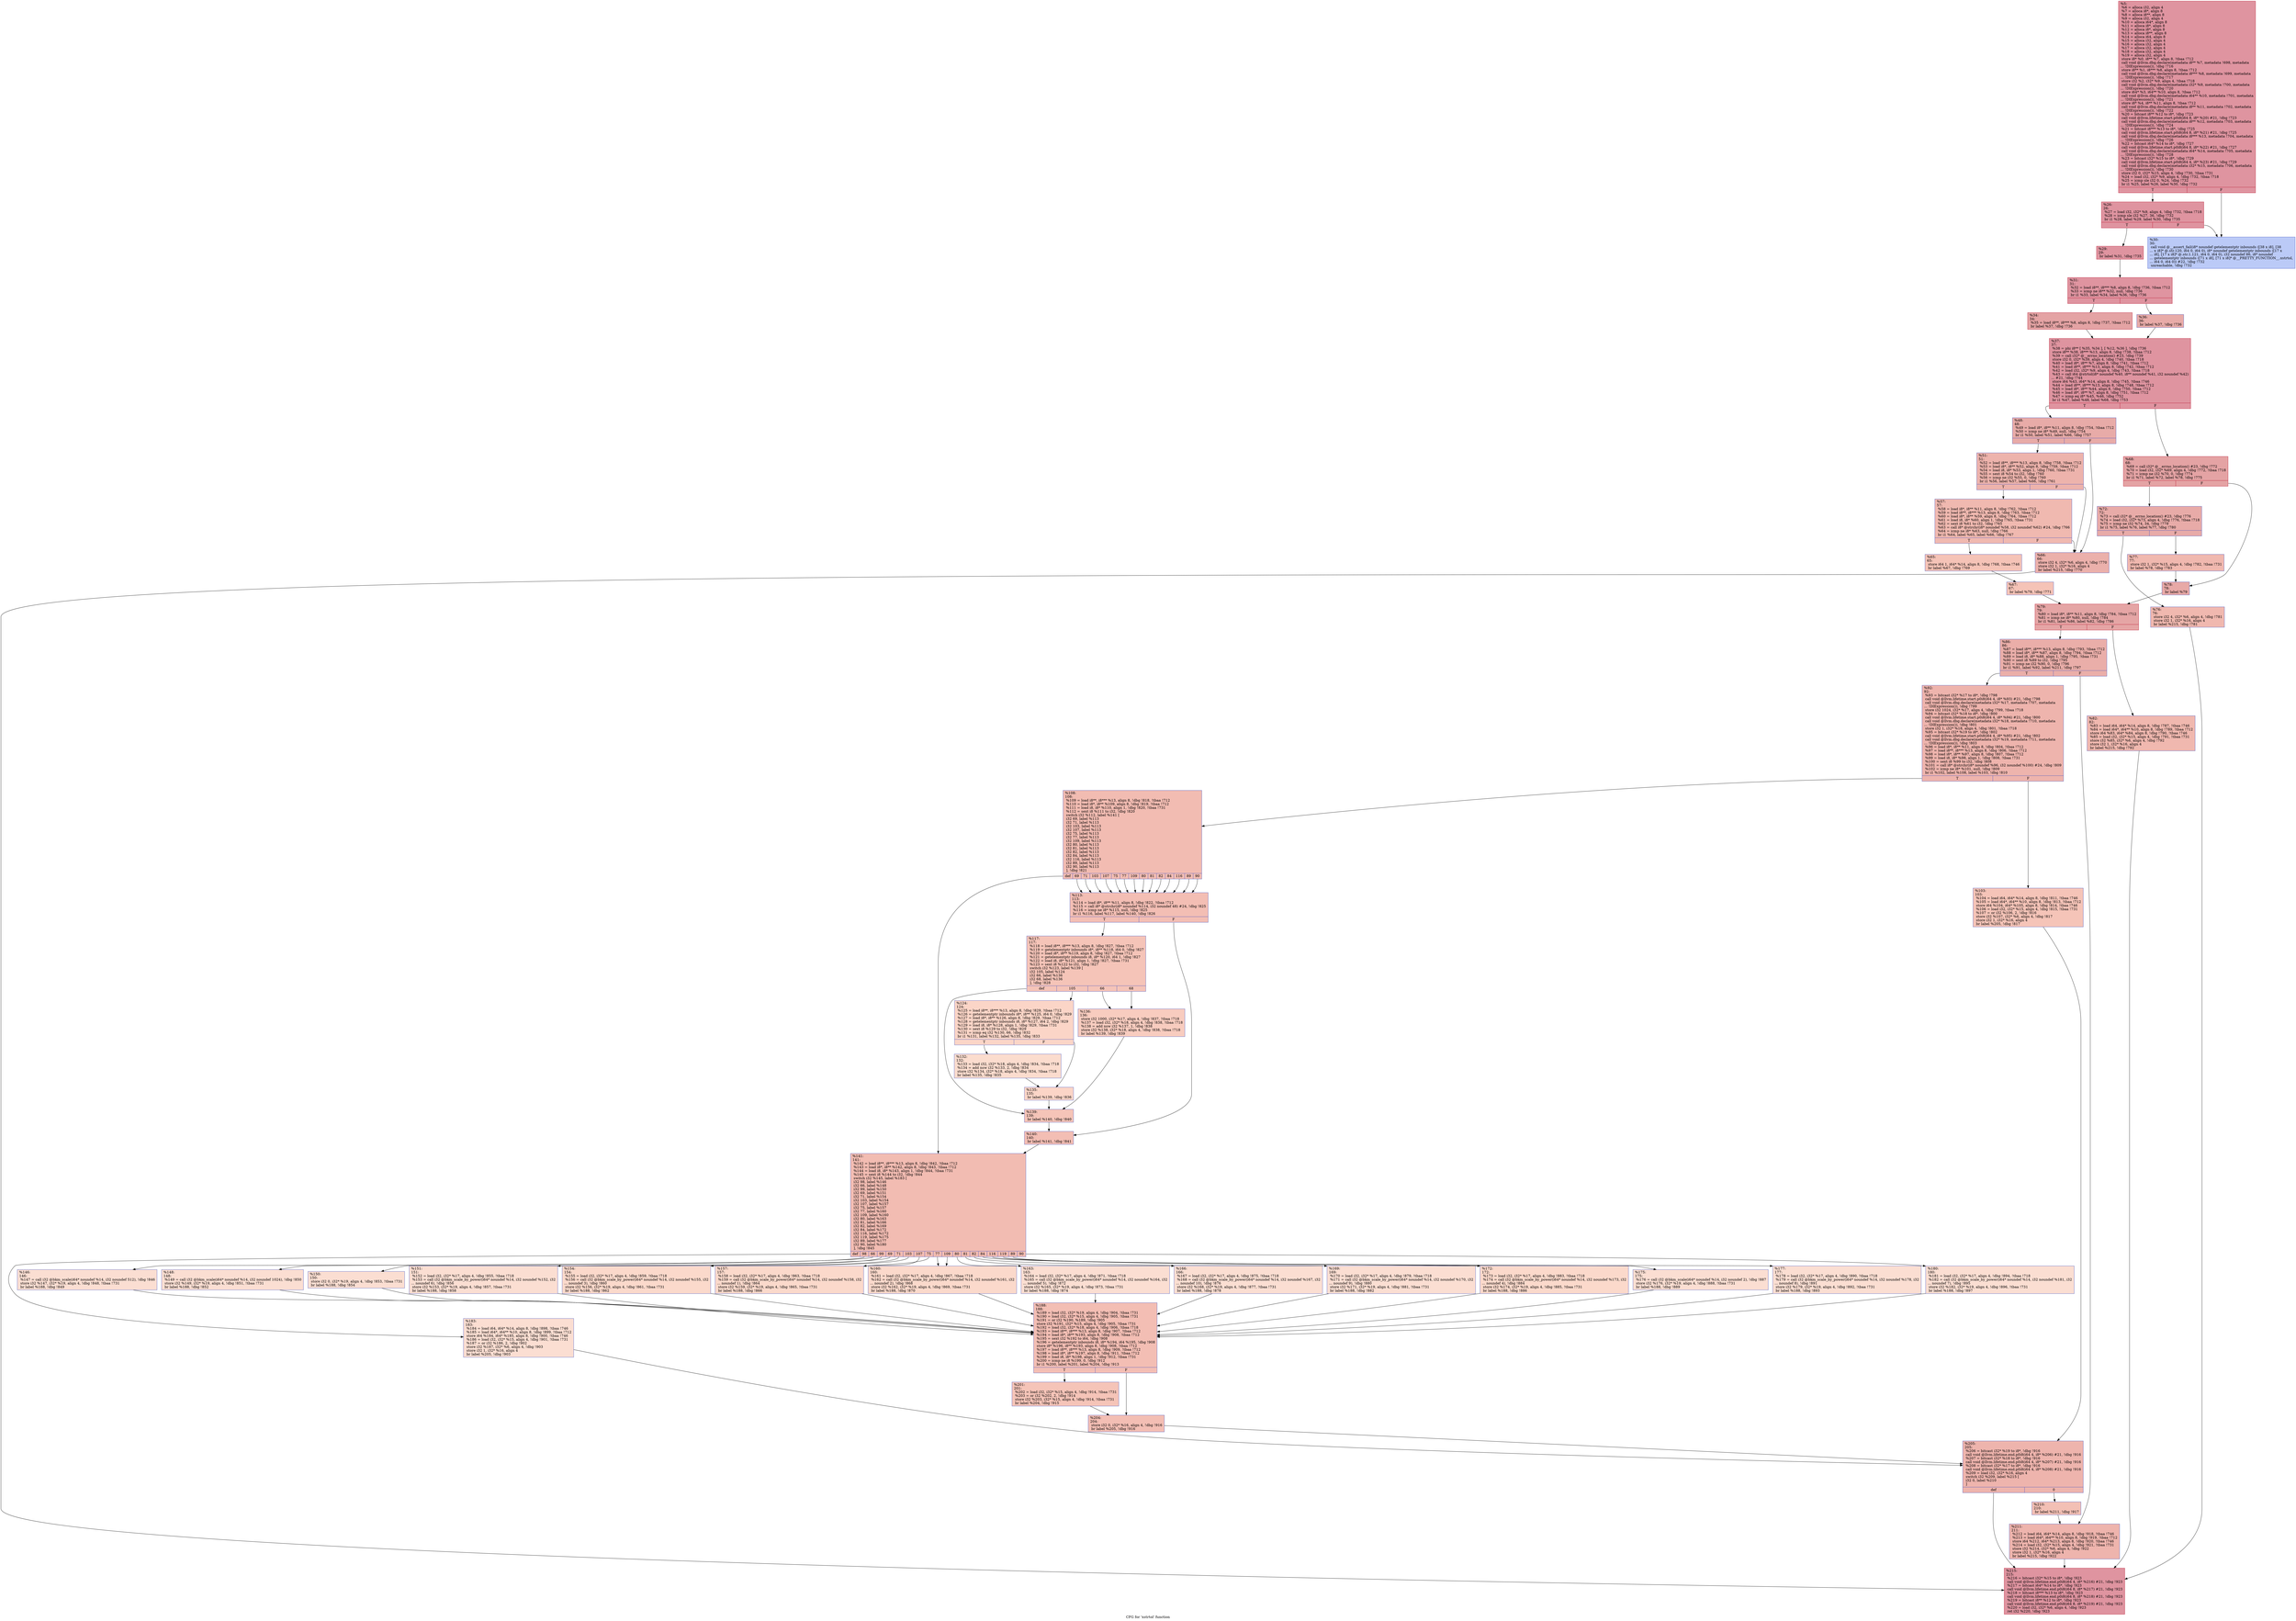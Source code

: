 digraph "CFG for 'xstrtol' function" {
	label="CFG for 'xstrtol' function";

	Node0x1f27300 [shape=record,color="#b70d28ff", style=filled, fillcolor="#b70d2870",label="{%5:\l  %6 = alloca i32, align 4\l  %7 = alloca i8*, align 8\l  %8 = alloca i8**, align 8\l  %9 = alloca i32, align 4\l  %10 = alloca i64*, align 8\l  %11 = alloca i8*, align 8\l  %12 = alloca i8*, align 8\l  %13 = alloca i8**, align 8\l  %14 = alloca i64, align 8\l  %15 = alloca i32, align 4\l  %16 = alloca i32, align 4\l  %17 = alloca i32, align 4\l  %18 = alloca i32, align 4\l  %19 = alloca i32, align 4\l  store i8* %0, i8** %7, align 8, !tbaa !712\l  call void @llvm.dbg.declare(metadata i8** %7, metadata !698, metadata\l... !DIExpression()), !dbg !716\l  store i8** %1, i8*** %8, align 8, !tbaa !712\l  call void @llvm.dbg.declare(metadata i8*** %8, metadata !699, metadata\l... !DIExpression()), !dbg !717\l  store i32 %2, i32* %9, align 4, !tbaa !718\l  call void @llvm.dbg.declare(metadata i32* %9, metadata !700, metadata\l... !DIExpression()), !dbg !720\l  store i64* %3, i64** %10, align 8, !tbaa !712\l  call void @llvm.dbg.declare(metadata i64** %10, metadata !701, metadata\l... !DIExpression()), !dbg !721\l  store i8* %4, i8** %11, align 8, !tbaa !712\l  call void @llvm.dbg.declare(metadata i8** %11, metadata !702, metadata\l... !DIExpression()), !dbg !722\l  %20 = bitcast i8** %12 to i8*, !dbg !723\l  call void @llvm.lifetime.start.p0i8(i64 8, i8* %20) #21, !dbg !723\l  call void @llvm.dbg.declare(metadata i8** %12, metadata !703, metadata\l... !DIExpression()), !dbg !724\l  %21 = bitcast i8*** %13 to i8*, !dbg !725\l  call void @llvm.lifetime.start.p0i8(i64 8, i8* %21) #21, !dbg !725\l  call void @llvm.dbg.declare(metadata i8*** %13, metadata !704, metadata\l... !DIExpression()), !dbg !726\l  %22 = bitcast i64* %14 to i8*, !dbg !727\l  call void @llvm.lifetime.start.p0i8(i64 8, i8* %22) #21, !dbg !727\l  call void @llvm.dbg.declare(metadata i64* %14, metadata !705, metadata\l... !DIExpression()), !dbg !728\l  %23 = bitcast i32* %15 to i8*, !dbg !729\l  call void @llvm.lifetime.start.p0i8(i64 4, i8* %23) #21, !dbg !729\l  call void @llvm.dbg.declare(metadata i32* %15, metadata !706, metadata\l... !DIExpression()), !dbg !730\l  store i32 0, i32* %15, align 4, !dbg !730, !tbaa !731\l  %24 = load i32, i32* %9, align 4, !dbg !732, !tbaa !718\l  %25 = icmp sle i32 0, %24, !dbg !732\l  br i1 %25, label %26, label %30, !dbg !732\l|{<s0>T|<s1>F}}"];
	Node0x1f27300:s0 -> Node0x1f27350;
	Node0x1f27300:s1 -> Node0x1f273f0;
	Node0x1f27350 [shape=record,color="#b70d28ff", style=filled, fillcolor="#b70d2870",label="{%26:\l26:                                               \l  %27 = load i32, i32* %9, align 4, !dbg !732, !tbaa !718\l  %28 = icmp sle i32 %27, 36, !dbg !732\l  br i1 %28, label %29, label %30, !dbg !735\l|{<s0>T|<s1>F}}"];
	Node0x1f27350:s0 -> Node0x1f273a0;
	Node0x1f27350:s1 -> Node0x1f273f0;
	Node0x1f273a0 [shape=record,color="#b70d28ff", style=filled, fillcolor="#b70d2870",label="{%29:\l29:                                               \l  br label %31, !dbg !735\l}"];
	Node0x1f273a0 -> Node0x1f27440;
	Node0x1f273f0 [shape=record,color="#3d50c3ff", style=filled, fillcolor="#6687ed70",label="{%30:\l30:                                               \l  call void @__assert_fail(i8* noundef getelementptr inbounds ([38 x i8], [38\l... x i8]* @.str.120, i64 0, i64 0), i8* noundef getelementptr inbounds ([17 x\l... i8], [17 x i8]* @.str.1.121, i64 0, i64 0), i32 noundef 86, i8* noundef\l... getelementptr inbounds ([71 x i8], [71 x i8]* @__PRETTY_FUNCTION__.xstrtol,\l... i64 0, i64 0)) #22, !dbg !732\l  unreachable, !dbg !732\l}"];
	Node0x1f27440 [shape=record,color="#b70d28ff", style=filled, fillcolor="#b70d2870",label="{%31:\l31:                                               \l  %32 = load i8**, i8*** %8, align 8, !dbg !736, !tbaa !712\l  %33 = icmp ne i8** %32, null, !dbg !736\l  br i1 %33, label %34, label %36, !dbg !736\l|{<s0>T|<s1>F}}"];
	Node0x1f27440:s0 -> Node0x1f27490;
	Node0x1f27440:s1 -> Node0x1f274e0;
	Node0x1f27490 [shape=record,color="#b70d28ff", style=filled, fillcolor="#c32e3170",label="{%34:\l34:                                               \l  %35 = load i8**, i8*** %8, align 8, !dbg !737, !tbaa !712\l  br label %37, !dbg !736\l}"];
	Node0x1f27490 -> Node0x1f27530;
	Node0x1f274e0 [shape=record,color="#3d50c3ff", style=filled, fillcolor="#cc403a70",label="{%36:\l36:                                               \l  br label %37, !dbg !736\l}"];
	Node0x1f274e0 -> Node0x1f27530;
	Node0x1f27530 [shape=record,color="#b70d28ff", style=filled, fillcolor="#b70d2870",label="{%37:\l37:                                               \l  %38 = phi i8** [ %35, %34 ], [ %12, %36 ], !dbg !736\l  store i8** %38, i8*** %13, align 8, !dbg !738, !tbaa !712\l  %39 = call i32* @__errno_location() #23, !dbg !739\l  store i32 0, i32* %39, align 4, !dbg !740, !tbaa !718\l  %40 = load i8*, i8** %7, align 8, !dbg !741, !tbaa !712\l  %41 = load i8**, i8*** %13, align 8, !dbg !742, !tbaa !712\l  %42 = load i32, i32* %9, align 4, !dbg !743, !tbaa !718\l  %43 = call i64 @strtol(i8* noundef %40, i8** noundef %41, i32 noundef %42)\l... #21, !dbg !744\l  store i64 %43, i64* %14, align 8, !dbg !745, !tbaa !746\l  %44 = load i8**, i8*** %13, align 8, !dbg !748, !tbaa !712\l  %45 = load i8*, i8** %44, align 8, !dbg !750, !tbaa !712\l  %46 = load i8*, i8** %7, align 8, !dbg !751, !tbaa !712\l  %47 = icmp eq i8* %45, %46, !dbg !752\l  br i1 %47, label %48, label %68, !dbg !753\l|{<s0>T|<s1>F}}"];
	Node0x1f27530:s0 -> Node0x1f27580;
	Node0x1f27530:s1 -> Node0x1f27760;
	Node0x1f27580 [shape=record,color="#3d50c3ff", style=filled, fillcolor="#cc403a70",label="{%48:\l48:                                               \l  %49 = load i8*, i8** %11, align 8, !dbg !754, !tbaa !712\l  %50 = icmp ne i8* %49, null, !dbg !754\l  br i1 %50, label %51, label %66, !dbg !757\l|{<s0>T|<s1>F}}"];
	Node0x1f27580:s0 -> Node0x1f275d0;
	Node0x1f27580:s1 -> Node0x1f276c0;
	Node0x1f275d0 [shape=record,color="#3d50c3ff", style=filled, fillcolor="#d6524470",label="{%51:\l51:                                               \l  %52 = load i8**, i8*** %13, align 8, !dbg !758, !tbaa !712\l  %53 = load i8*, i8** %52, align 8, !dbg !759, !tbaa !712\l  %54 = load i8, i8* %53, align 1, !dbg !760, !tbaa !731\l  %55 = sext i8 %54 to i32, !dbg !760\l  %56 = icmp ne i32 %55, 0, !dbg !760\l  br i1 %56, label %57, label %66, !dbg !761\l|{<s0>T|<s1>F}}"];
	Node0x1f275d0:s0 -> Node0x1f27620;
	Node0x1f275d0:s1 -> Node0x1f276c0;
	Node0x1f27620 [shape=record,color="#3d50c3ff", style=filled, fillcolor="#de614d70",label="{%57:\l57:                                               \l  %58 = load i8*, i8** %11, align 8, !dbg !762, !tbaa !712\l  %59 = load i8**, i8*** %13, align 8, !dbg !763, !tbaa !712\l  %60 = load i8*, i8** %59, align 8, !dbg !764, !tbaa !712\l  %61 = load i8, i8* %60, align 1, !dbg !765, !tbaa !731\l  %62 = sext i8 %61 to i32, !dbg !765\l  %63 = call i8* @strchr(i8* noundef %58, i32 noundef %62) #24, !dbg !766\l  %64 = icmp ne i8* %63, null, !dbg !766\l  br i1 %64, label %65, label %66, !dbg !767\l|{<s0>T|<s1>F}}"];
	Node0x1f27620:s0 -> Node0x1f27670;
	Node0x1f27620:s1 -> Node0x1f276c0;
	Node0x1f27670 [shape=record,color="#3d50c3ff", style=filled, fillcolor="#e8765c70",label="{%65:\l65:                                               \l  store i64 1, i64* %14, align 8, !dbg !768, !tbaa !746\l  br label %67, !dbg !769\l}"];
	Node0x1f27670 -> Node0x1f27710;
	Node0x1f276c0 [shape=record,color="#3d50c3ff", style=filled, fillcolor="#d24b4070",label="{%66:\l66:                                               \l  store i32 4, i32* %6, align 4, !dbg !770\l  store i32 1, i32* %16, align 4\l  br label %215, !dbg !770\l}"];
	Node0x1f276c0 -> Node0x1f28430;
	Node0x1f27710 [shape=record,color="#3d50c3ff", style=filled, fillcolor="#e8765c70",label="{%67:\l67:                                               \l  br label %79, !dbg !771\l}"];
	Node0x1f27710 -> Node0x1f278f0;
	Node0x1f27760 [shape=record,color="#b70d28ff", style=filled, fillcolor="#c32e3170",label="{%68:\l68:                                               \l  %69 = call i32* @__errno_location() #23, !dbg !772\l  %70 = load i32, i32* %69, align 4, !dbg !772, !tbaa !718\l  %71 = icmp ne i32 %70, 0, !dbg !774\l  br i1 %71, label %72, label %78, !dbg !775\l|{<s0>T|<s1>F}}"];
	Node0x1f27760:s0 -> Node0x1f277b0;
	Node0x1f27760:s1 -> Node0x1f278a0;
	Node0x1f277b0 [shape=record,color="#3d50c3ff", style=filled, fillcolor="#cc403a70",label="{%72:\l72:                                               \l  %73 = call i32* @__errno_location() #23, !dbg !776\l  %74 = load i32, i32* %73, align 4, !dbg !776, !tbaa !718\l  %75 = icmp ne i32 %74, 34, !dbg !779\l  br i1 %75, label %76, label %77, !dbg !780\l|{<s0>T|<s1>F}}"];
	Node0x1f277b0:s0 -> Node0x1f27800;
	Node0x1f277b0:s1 -> Node0x1f27850;
	Node0x1f27800 [shape=record,color="#3d50c3ff", style=filled, fillcolor="#dc5d4a70",label="{%76:\l76:                                               \l  store i32 4, i32* %6, align 4, !dbg !781\l  store i32 1, i32* %16, align 4\l  br label %215, !dbg !781\l}"];
	Node0x1f27800 -> Node0x1f28430;
	Node0x1f27850 [shape=record,color="#3d50c3ff", style=filled, fillcolor="#dc5d4a70",label="{%77:\l77:                                               \l  store i32 1, i32* %15, align 4, !dbg !782, !tbaa !731\l  br label %78, !dbg !783\l}"];
	Node0x1f27850 -> Node0x1f278a0;
	Node0x1f278a0 [shape=record,color="#3d50c3ff", style=filled, fillcolor="#ca3b3770",label="{%78:\l78:                                               \l  br label %79\l}"];
	Node0x1f278a0 -> Node0x1f278f0;
	Node0x1f278f0 [shape=record,color="#b70d28ff", style=filled, fillcolor="#c5333470",label="{%79:\l79:                                               \l  %80 = load i8*, i8** %11, align 8, !dbg !784, !tbaa !712\l  %81 = icmp ne i8* %80, null, !dbg !784\l  br i1 %81, label %86, label %82, !dbg !786\l|{<s0>T|<s1>F}}"];
	Node0x1f278f0:s0 -> Node0x1f27990;
	Node0x1f278f0:s1 -> Node0x1f27940;
	Node0x1f27940 [shape=record,color="#3d50c3ff", style=filled, fillcolor="#dc5d4a70",label="{%82:\l82:                                               \l  %83 = load i64, i64* %14, align 8, !dbg !787, !tbaa !746\l  %84 = load i64*, i64** %10, align 8, !dbg !789, !tbaa !712\l  store i64 %83, i64* %84, align 8, !dbg !790, !tbaa !746\l  %85 = load i32, i32* %15, align 4, !dbg !791, !tbaa !731\l  store i32 %85, i32* %6, align 4, !dbg !792\l  store i32 1, i32* %16, align 4\l  br label %215, !dbg !792\l}"];
	Node0x1f27940 -> Node0x1f28430;
	Node0x1f27990 [shape=record,color="#3d50c3ff", style=filled, fillcolor="#d0473d70",label="{%86:\l86:                                               \l  %87 = load i8**, i8*** %13, align 8, !dbg !793, !tbaa !712\l  %88 = load i8*, i8** %87, align 8, !dbg !794, !tbaa !712\l  %89 = load i8, i8* %88, align 1, !dbg !795, !tbaa !731\l  %90 = sext i8 %89 to i32, !dbg !795\l  %91 = icmp ne i32 %90, 0, !dbg !796\l  br i1 %91, label %92, label %211, !dbg !797\l|{<s0>T|<s1>F}}"];
	Node0x1f27990:s0 -> Node0x1f279e0;
	Node0x1f27990:s1 -> Node0x1f283e0;
	Node0x1f279e0 [shape=record,color="#3d50c3ff", style=filled, fillcolor="#d8564670",label="{%92:\l92:                                               \l  %93 = bitcast i32* %17 to i8*, !dbg !798\l  call void @llvm.lifetime.start.p0i8(i64 4, i8* %93) #21, !dbg !798\l  call void @llvm.dbg.declare(metadata i32* %17, metadata !707, metadata\l... !DIExpression()), !dbg !799\l  store i32 1024, i32* %17, align 4, !dbg !799, !tbaa !718\l  %94 = bitcast i32* %18 to i8*, !dbg !800\l  call void @llvm.lifetime.start.p0i8(i64 4, i8* %94) #21, !dbg !800\l  call void @llvm.dbg.declare(metadata i32* %18, metadata !710, metadata\l... !DIExpression()), !dbg !801\l  store i32 1, i32* %18, align 4, !dbg !801, !tbaa !718\l  %95 = bitcast i32* %19 to i8*, !dbg !802\l  call void @llvm.lifetime.start.p0i8(i64 4, i8* %95) #21, !dbg !802\l  call void @llvm.dbg.declare(metadata i32* %19, metadata !711, metadata\l... !DIExpression()), !dbg !803\l  %96 = load i8*, i8** %11, align 8, !dbg !804, !tbaa !712\l  %97 = load i8**, i8*** %13, align 8, !dbg !806, !tbaa !712\l  %98 = load i8*, i8** %97, align 8, !dbg !807, !tbaa !712\l  %99 = load i8, i8* %98, align 1, !dbg !808, !tbaa !731\l  %100 = sext i8 %99 to i32, !dbg !808\l  %101 = call i8* @strchr(i8* noundef %96, i32 noundef %100) #24, !dbg !809\l  %102 = icmp ne i8* %101, null, !dbg !809\l  br i1 %102, label %108, label %103, !dbg !810\l|{<s0>T|<s1>F}}"];
	Node0x1f279e0:s0 -> Node0x1f27a80;
	Node0x1f279e0:s1 -> Node0x1f27a30;
	Node0x1f27a30 [shape=record,color="#3d50c3ff", style=filled, fillcolor="#e97a5f70",label="{%103:\l103:                                              \l  %104 = load i64, i64* %14, align 8, !dbg !811, !tbaa !746\l  %105 = load i64*, i64** %10, align 8, !dbg !813, !tbaa !712\l  store i64 %104, i64* %105, align 8, !dbg !814, !tbaa !746\l  %106 = load i32, i32* %15, align 4, !dbg !815, !tbaa !731\l  %107 = or i32 %106, 2, !dbg !816\l  store i32 %107, i32* %6, align 4, !dbg !817\l  store i32 1, i32* %16, align 4\l  br label %205, !dbg !817\l}"];
	Node0x1f27a30 -> Node0x1f28340;
	Node0x1f27a80 [shape=record,color="#3d50c3ff", style=filled, fillcolor="#e1675170",label="{%108:\l108:                                              \l  %109 = load i8**, i8*** %13, align 8, !dbg !818, !tbaa !712\l  %110 = load i8*, i8** %109, align 8, !dbg !819, !tbaa !712\l  %111 = load i8, i8* %110, align 1, !dbg !820, !tbaa !731\l  %112 = sext i8 %111 to i32, !dbg !820\l  switch i32 %112, label %141 [\l    i32 69, label %113\l    i32 71, label %113\l    i32 103, label %113\l    i32 107, label %113\l    i32 75, label %113\l    i32 77, label %113\l    i32 109, label %113\l    i32 80, label %113\l    i32 81, label %113\l    i32 82, label %113\l    i32 84, label %113\l    i32 116, label %113\l    i32 89, label %113\l    i32 90, label %113\l  ], !dbg !821\l|{<s0>def|<s1>69|<s2>71|<s3>103|<s4>107|<s5>75|<s6>77|<s7>109|<s8>80|<s9>81|<s10>82|<s11>84|<s12>116|<s13>89|<s14>90}}"];
	Node0x1f27a80:s0 -> Node0x1f27d50;
	Node0x1f27a80:s1 -> Node0x1f27ad0;
	Node0x1f27a80:s2 -> Node0x1f27ad0;
	Node0x1f27a80:s3 -> Node0x1f27ad0;
	Node0x1f27a80:s4 -> Node0x1f27ad0;
	Node0x1f27a80:s5 -> Node0x1f27ad0;
	Node0x1f27a80:s6 -> Node0x1f27ad0;
	Node0x1f27a80:s7 -> Node0x1f27ad0;
	Node0x1f27a80:s8 -> Node0x1f27ad0;
	Node0x1f27a80:s9 -> Node0x1f27ad0;
	Node0x1f27a80:s10 -> Node0x1f27ad0;
	Node0x1f27a80:s11 -> Node0x1f27ad0;
	Node0x1f27a80:s12 -> Node0x1f27ad0;
	Node0x1f27a80:s13 -> Node0x1f27ad0;
	Node0x1f27a80:s14 -> Node0x1f27ad0;
	Node0x1f27ad0 [shape=record,color="#3d50c3ff", style=filled, fillcolor="#e36c5570",label="{%113:\l113:                                              \l  %114 = load i8*, i8** %11, align 8, !dbg !822, !tbaa !712\l  %115 = call i8* @strchr(i8* noundef %114, i32 noundef 48) #24, !dbg !825\l  %116 = icmp ne i8* %115, null, !dbg !825\l  br i1 %116, label %117, label %140, !dbg !826\l|{<s0>T|<s1>F}}"];
	Node0x1f27ad0:s0 -> Node0x1f27b20;
	Node0x1f27ad0:s1 -> Node0x1f27d00;
	Node0x1f27b20 [shape=record,color="#3d50c3ff", style=filled, fillcolor="#e97a5f70",label="{%117:\l117:                                              \l  %118 = load i8**, i8*** %13, align 8, !dbg !827, !tbaa !712\l  %119 = getelementptr inbounds i8*, i8** %118, i64 0, !dbg !827\l  %120 = load i8*, i8** %119, align 8, !dbg !827, !tbaa !712\l  %121 = getelementptr inbounds i8, i8* %120, i64 1, !dbg !827\l  %122 = load i8, i8* %121, align 1, !dbg !827, !tbaa !731\l  %123 = sext i8 %122 to i32, !dbg !827\l  switch i32 %123, label %139 [\l    i32 105, label %124\l    i32 66, label %136\l    i32 68, label %136\l  ], !dbg !828\l|{<s0>def|<s1>105|<s2>66|<s3>68}}"];
	Node0x1f27b20:s0 -> Node0x1f27cb0;
	Node0x1f27b20:s1 -> Node0x1f27b70;
	Node0x1f27b20:s2 -> Node0x1f27c60;
	Node0x1f27b20:s3 -> Node0x1f27c60;
	Node0x1f27b70 [shape=record,color="#3d50c3ff", style=filled, fillcolor="#f5a08170",label="{%124:\l124:                                              \l  %125 = load i8**, i8*** %13, align 8, !dbg !829, !tbaa !712\l  %126 = getelementptr inbounds i8*, i8** %125, i64 0, !dbg !829\l  %127 = load i8*, i8** %126, align 8, !dbg !829, !tbaa !712\l  %128 = getelementptr inbounds i8, i8* %127, i64 2, !dbg !829\l  %129 = load i8, i8* %128, align 1, !dbg !829, !tbaa !731\l  %130 = sext i8 %129 to i32, !dbg !829\l  %131 = icmp eq i32 %130, 66, !dbg !832\l  br i1 %131, label %132, label %135, !dbg !833\l|{<s0>T|<s1>F}}"];
	Node0x1f27b70:s0 -> Node0x1f27bc0;
	Node0x1f27b70:s1 -> Node0x1f27c10;
	Node0x1f27bc0 [shape=record,color="#3d50c3ff", style=filled, fillcolor="#f7af9170",label="{%132:\l132:                                              \l  %133 = load i32, i32* %18, align 4, !dbg !834, !tbaa !718\l  %134 = add nsw i32 %133, 2, !dbg !834\l  store i32 %134, i32* %18, align 4, !dbg !834, !tbaa !718\l  br label %135, !dbg !835\l}"];
	Node0x1f27bc0 -> Node0x1f27c10;
	Node0x1f27c10 [shape=record,color="#3d50c3ff", style=filled, fillcolor="#f5a08170",label="{%135:\l135:                                              \l  br label %139, !dbg !836\l}"];
	Node0x1f27c10 -> Node0x1f27cb0;
	Node0x1f27c60 [shape=record,color="#3d50c3ff", style=filled, fillcolor="#f08b6e70",label="{%136:\l136:                                              \l  store i32 1000, i32* %17, align 4, !dbg !837, !tbaa !718\l  %137 = load i32, i32* %18, align 4, !dbg !838, !tbaa !718\l  %138 = add nsw i32 %137, 1, !dbg !838\l  store i32 %138, i32* %18, align 4, !dbg !838, !tbaa !718\l  br label %139, !dbg !839\l}"];
	Node0x1f27c60 -> Node0x1f27cb0;
	Node0x1f27cb0 [shape=record,color="#3d50c3ff", style=filled, fillcolor="#e97a5f70",label="{%139:\l139:                                              \l  br label %140, !dbg !840\l}"];
	Node0x1f27cb0 -> Node0x1f27d00;
	Node0x1f27d00 [shape=record,color="#3d50c3ff", style=filled, fillcolor="#e36c5570",label="{%140:\l140:                                              \l  br label %141, !dbg !841\l}"];
	Node0x1f27d00 -> Node0x1f27d50;
	Node0x1f27d50 [shape=record,color="#3d50c3ff", style=filled, fillcolor="#e1675170",label="{%141:\l141:                                              \l  %142 = load i8**, i8*** %13, align 8, !dbg !842, !tbaa !712\l  %143 = load i8*, i8** %142, align 8, !dbg !843, !tbaa !712\l  %144 = load i8, i8* %143, align 1, !dbg !844, !tbaa !731\l  %145 = sext i8 %144 to i32, !dbg !844\l  switch i32 %145, label %183 [\l    i32 98, label %146\l    i32 66, label %148\l    i32 99, label %150\l    i32 69, label %151\l    i32 71, label %154\l    i32 103, label %154\l    i32 107, label %157\l    i32 75, label %157\l    i32 77, label %160\l    i32 109, label %160\l    i32 80, label %163\l    i32 81, label %166\l    i32 82, label %169\l    i32 84, label %172\l    i32 116, label %172\l    i32 119, label %175\l    i32 89, label %177\l    i32 90, label %180\l  ], !dbg !845\l|{<s0>def|<s1>98|<s2>66|<s3>99|<s4>69|<s5>71|<s6>103|<s7>107|<s8>75|<s9>77|<s10>109|<s11>80|<s12>81|<s13>82|<s14>84|<s15>116|<s16>119|<s17>89|<s18>90}}"];
	Node0x1f27d50:s0 -> Node0x1f28200;
	Node0x1f27d50:s1 -> Node0x1f27da0;
	Node0x1f27d50:s2 -> Node0x1f27df0;
	Node0x1f27d50:s3 -> Node0x1f27e40;
	Node0x1f27d50:s4 -> Node0x1f27e90;
	Node0x1f27d50:s5 -> Node0x1f27ee0;
	Node0x1f27d50:s6 -> Node0x1f27ee0;
	Node0x1f27d50:s7 -> Node0x1f27f30;
	Node0x1f27d50:s8 -> Node0x1f27f30;
	Node0x1f27d50:s9 -> Node0x1f27f80;
	Node0x1f27d50:s10 -> Node0x1f27f80;
	Node0x1f27d50:s11 -> Node0x1f27fd0;
	Node0x1f27d50:s12 -> Node0x1f28020;
	Node0x1f27d50:s13 -> Node0x1f28070;
	Node0x1f27d50:s14 -> Node0x1f280c0;
	Node0x1f27d50:s15 -> Node0x1f280c0;
	Node0x1f27d50:s16 -> Node0x1f28110;
	Node0x1f27d50:s17 -> Node0x1f28160;
	Node0x1f27d50:s18 -> Node0x1f281b0;
	Node0x1f27da0 [shape=record,color="#3d50c3ff", style=filled, fillcolor="#f7b59970",label="{%146:\l146:                                              \l  %147 = call i32 @bkm_scale(i64* noundef %14, i32 noundef 512), !dbg !846\l  store i32 %147, i32* %19, align 4, !dbg !848, !tbaa !731\l  br label %188, !dbg !849\l}"];
	Node0x1f27da0 -> Node0x1f28250;
	Node0x1f27df0 [shape=record,color="#3d50c3ff", style=filled, fillcolor="#f7b59970",label="{%148:\l148:                                              \l  %149 = call i32 @bkm_scale(i64* noundef %14, i32 noundef 1024), !dbg !850\l  store i32 %149, i32* %19, align 4, !dbg !851, !tbaa !731\l  br label %188, !dbg !852\l}"];
	Node0x1f27df0 -> Node0x1f28250;
	Node0x1f27e40 [shape=record,color="#3d50c3ff", style=filled, fillcolor="#f7b59970",label="{%150:\l150:                                              \l  store i32 0, i32* %19, align 4, !dbg !853, !tbaa !731\l  br label %188, !dbg !854\l}"];
	Node0x1f27e40 -> Node0x1f28250;
	Node0x1f27e90 [shape=record,color="#3d50c3ff", style=filled, fillcolor="#f7b59970",label="{%151:\l151:                                              \l  %152 = load i32, i32* %17, align 4, !dbg !855, !tbaa !718\l  %153 = call i32 @bkm_scale_by_power(i64* noundef %14, i32 noundef %152, i32\l... noundef 6), !dbg !856\l  store i32 %153, i32* %19, align 4, !dbg !857, !tbaa !731\l  br label %188, !dbg !858\l}"];
	Node0x1f27e90 -> Node0x1f28250;
	Node0x1f27ee0 [shape=record,color="#3d50c3ff", style=filled, fillcolor="#f7a88970",label="{%154:\l154:                                              \l  %155 = load i32, i32* %17, align 4, !dbg !859, !tbaa !718\l  %156 = call i32 @bkm_scale_by_power(i64* noundef %14, i32 noundef %155, i32\l... noundef 3), !dbg !860\l  store i32 %156, i32* %19, align 4, !dbg !861, !tbaa !731\l  br label %188, !dbg !862\l}"];
	Node0x1f27ee0 -> Node0x1f28250;
	Node0x1f27f30 [shape=record,color="#3d50c3ff", style=filled, fillcolor="#f7a88970",label="{%157:\l157:                                              \l  %158 = load i32, i32* %17, align 4, !dbg !863, !tbaa !718\l  %159 = call i32 @bkm_scale_by_power(i64* noundef %14, i32 noundef %158, i32\l... noundef 1), !dbg !864\l  store i32 %159, i32* %19, align 4, !dbg !865, !tbaa !731\l  br label %188, !dbg !866\l}"];
	Node0x1f27f30 -> Node0x1f28250;
	Node0x1f27f80 [shape=record,color="#3d50c3ff", style=filled, fillcolor="#f7a88970",label="{%160:\l160:                                              \l  %161 = load i32, i32* %17, align 4, !dbg !867, !tbaa !718\l  %162 = call i32 @bkm_scale_by_power(i64* noundef %14, i32 noundef %161, i32\l... noundef 2), !dbg !868\l  store i32 %162, i32* %19, align 4, !dbg !869, !tbaa !731\l  br label %188, !dbg !870\l}"];
	Node0x1f27f80 -> Node0x1f28250;
	Node0x1f27fd0 [shape=record,color="#3d50c3ff", style=filled, fillcolor="#f7b59970",label="{%163:\l163:                                              \l  %164 = load i32, i32* %17, align 4, !dbg !871, !tbaa !718\l  %165 = call i32 @bkm_scale_by_power(i64* noundef %14, i32 noundef %164, i32\l... noundef 5), !dbg !872\l  store i32 %165, i32* %19, align 4, !dbg !873, !tbaa !731\l  br label %188, !dbg !874\l}"];
	Node0x1f27fd0 -> Node0x1f28250;
	Node0x1f28020 [shape=record,color="#3d50c3ff", style=filled, fillcolor="#f7b59970",label="{%166:\l166:                                              \l  %167 = load i32, i32* %17, align 4, !dbg !875, !tbaa !718\l  %168 = call i32 @bkm_scale_by_power(i64* noundef %14, i32 noundef %167, i32\l... noundef 10), !dbg !876\l  store i32 %168, i32* %19, align 4, !dbg !877, !tbaa !731\l  br label %188, !dbg !878\l}"];
	Node0x1f28020 -> Node0x1f28250;
	Node0x1f28070 [shape=record,color="#3d50c3ff", style=filled, fillcolor="#f7b59970",label="{%169:\l169:                                              \l  %170 = load i32, i32* %17, align 4, !dbg !879, !tbaa !718\l  %171 = call i32 @bkm_scale_by_power(i64* noundef %14, i32 noundef %170, i32\l... noundef 9), !dbg !880\l  store i32 %171, i32* %19, align 4, !dbg !881, !tbaa !731\l  br label %188, !dbg !882\l}"];
	Node0x1f28070 -> Node0x1f28250;
	Node0x1f280c0 [shape=record,color="#3d50c3ff", style=filled, fillcolor="#f7a88970",label="{%172:\l172:                                              \l  %173 = load i32, i32* %17, align 4, !dbg !883, !tbaa !718\l  %174 = call i32 @bkm_scale_by_power(i64* noundef %14, i32 noundef %173, i32\l... noundef 4), !dbg !884\l  store i32 %174, i32* %19, align 4, !dbg !885, !tbaa !731\l  br label %188, !dbg !886\l}"];
	Node0x1f280c0 -> Node0x1f28250;
	Node0x1f28110 [shape=record,color="#3d50c3ff", style=filled, fillcolor="#f7b59970",label="{%175:\l175:                                              \l  %176 = call i32 @bkm_scale(i64* noundef %14, i32 noundef 2), !dbg !887\l  store i32 %176, i32* %19, align 4, !dbg !888, !tbaa !731\l  br label %188, !dbg !889\l}"];
	Node0x1f28110 -> Node0x1f28250;
	Node0x1f28160 [shape=record,color="#3d50c3ff", style=filled, fillcolor="#f7b59970",label="{%177:\l177:                                              \l  %178 = load i32, i32* %17, align 4, !dbg !890, !tbaa !718\l  %179 = call i32 @bkm_scale_by_power(i64* noundef %14, i32 noundef %178, i32\l... noundef 8), !dbg !891\l  store i32 %179, i32* %19, align 4, !dbg !892, !tbaa !731\l  br label %188, !dbg !893\l}"];
	Node0x1f28160 -> Node0x1f28250;
	Node0x1f281b0 [shape=record,color="#3d50c3ff", style=filled, fillcolor="#f7b59970",label="{%180:\l180:                                              \l  %181 = load i32, i32* %17, align 4, !dbg !894, !tbaa !718\l  %182 = call i32 @bkm_scale_by_power(i64* noundef %14, i32 noundef %181, i32\l... noundef 7), !dbg !895\l  store i32 %182, i32* %19, align 4, !dbg !896, !tbaa !731\l  br label %188, !dbg !897\l}"];
	Node0x1f281b0 -> Node0x1f28250;
	Node0x1f28200 [shape=record,color="#3d50c3ff", style=filled, fillcolor="#f7b59970",label="{%183:\l183:                                              \l  %184 = load i64, i64* %14, align 8, !dbg !898, !tbaa !746\l  %185 = load i64*, i64** %10, align 8, !dbg !899, !tbaa !712\l  store i64 %184, i64* %185, align 8, !dbg !900, !tbaa !746\l  %186 = load i32, i32* %15, align 4, !dbg !901, !tbaa !731\l  %187 = or i32 %186, 2, !dbg !902\l  store i32 %187, i32* %6, align 4, !dbg !903\l  store i32 1, i32* %16, align 4\l  br label %205, !dbg !903\l}"];
	Node0x1f28200 -> Node0x1f28340;
	Node0x1f28250 [shape=record,color="#3d50c3ff", style=filled, fillcolor="#e36c5570",label="{%188:\l188:                                              \l  %189 = load i32, i32* %19, align 4, !dbg !904, !tbaa !731\l  %190 = load i32, i32* %15, align 4, !dbg !905, !tbaa !731\l  %191 = or i32 %190, %189, !dbg !905\l  store i32 %191, i32* %15, align 4, !dbg !905, !tbaa !731\l  %192 = load i32, i32* %18, align 4, !dbg !906, !tbaa !718\l  %193 = load i8**, i8*** %13, align 8, !dbg !907, !tbaa !712\l  %194 = load i8*, i8** %193, align 8, !dbg !908, !tbaa !712\l  %195 = sext i32 %192 to i64, !dbg !908\l  %196 = getelementptr inbounds i8, i8* %194, i64 %195, !dbg !908\l  store i8* %196, i8** %193, align 8, !dbg !908, !tbaa !712\l  %197 = load i8**, i8*** %13, align 8, !dbg !909, !tbaa !712\l  %198 = load i8*, i8** %197, align 8, !dbg !911, !tbaa !712\l  %199 = load i8, i8* %198, align 1, !dbg !912, !tbaa !731\l  %200 = icmp ne i8 %199, 0, !dbg !912\l  br i1 %200, label %201, label %204, !dbg !913\l|{<s0>T|<s1>F}}"];
	Node0x1f28250:s0 -> Node0x1f282a0;
	Node0x1f28250:s1 -> Node0x1f282f0;
	Node0x1f282a0 [shape=record,color="#3d50c3ff", style=filled, fillcolor="#e97a5f70",label="{%201:\l201:                                              \l  %202 = load i32, i32* %15, align 4, !dbg !914, !tbaa !731\l  %203 = or i32 %202, 2, !dbg !914\l  store i32 %203, i32* %15, align 4, !dbg !914, !tbaa !731\l  br label %204, !dbg !915\l}"];
	Node0x1f282a0 -> Node0x1f282f0;
	Node0x1f282f0 [shape=record,color="#3d50c3ff", style=filled, fillcolor="#e36c5570",label="{%204:\l204:                                              \l  store i32 0, i32* %16, align 4, !dbg !916\l  br label %205, !dbg !916\l}"];
	Node0x1f282f0 -> Node0x1f28340;
	Node0x1f28340 [shape=record,color="#3d50c3ff", style=filled, fillcolor="#d8564670",label="{%205:\l205:                                              \l  %206 = bitcast i32* %19 to i8*, !dbg !916\l  call void @llvm.lifetime.end.p0i8(i64 4, i8* %206) #21, !dbg !916\l  %207 = bitcast i32* %18 to i8*, !dbg !916\l  call void @llvm.lifetime.end.p0i8(i64 4, i8* %207) #21, !dbg !916\l  %208 = bitcast i32* %17 to i8*, !dbg !916\l  call void @llvm.lifetime.end.p0i8(i64 4, i8* %208) #21, !dbg !916\l  %209 = load i32, i32* %16, align 4\l  switch i32 %209, label %215 [\l    i32 0, label %210\l  ]\l|{<s0>def|<s1>0}}"];
	Node0x1f28340:s0 -> Node0x1f28430;
	Node0x1f28340:s1 -> Node0x1f28390;
	Node0x1f28390 [shape=record,color="#3d50c3ff", style=filled, fillcolor="#e5705870",label="{%210:\l210:                                              \l  br label %211, !dbg !917\l}"];
	Node0x1f28390 -> Node0x1f283e0;
	Node0x1f283e0 [shape=record,color="#3d50c3ff", style=filled, fillcolor="#d8564670",label="{%211:\l211:                                              \l  %212 = load i64, i64* %14, align 8, !dbg !918, !tbaa !746\l  %213 = load i64*, i64** %10, align 8, !dbg !919, !tbaa !712\l  store i64 %212, i64* %213, align 8, !dbg !920, !tbaa !746\l  %214 = load i32, i32* %15, align 4, !dbg !921, !tbaa !731\l  store i32 %214, i32* %6, align 4, !dbg !922\l  store i32 1, i32* %16, align 4\l  br label %215, !dbg !922\l}"];
	Node0x1f283e0 -> Node0x1f28430;
	Node0x1f28430 [shape=record,color="#b70d28ff", style=filled, fillcolor="#b70d2870",label="{%215:\l215:                                              \l  %216 = bitcast i32* %15 to i8*, !dbg !923\l  call void @llvm.lifetime.end.p0i8(i64 4, i8* %216) #21, !dbg !923\l  %217 = bitcast i64* %14 to i8*, !dbg !923\l  call void @llvm.lifetime.end.p0i8(i64 8, i8* %217) #21, !dbg !923\l  %218 = bitcast i8*** %13 to i8*, !dbg !923\l  call void @llvm.lifetime.end.p0i8(i64 8, i8* %218) #21, !dbg !923\l  %219 = bitcast i8** %12 to i8*, !dbg !923\l  call void @llvm.lifetime.end.p0i8(i64 8, i8* %219) #21, !dbg !923\l  %220 = load i32, i32* %6, align 4, !dbg !923\l  ret i32 %220, !dbg !923\l}"];
}
